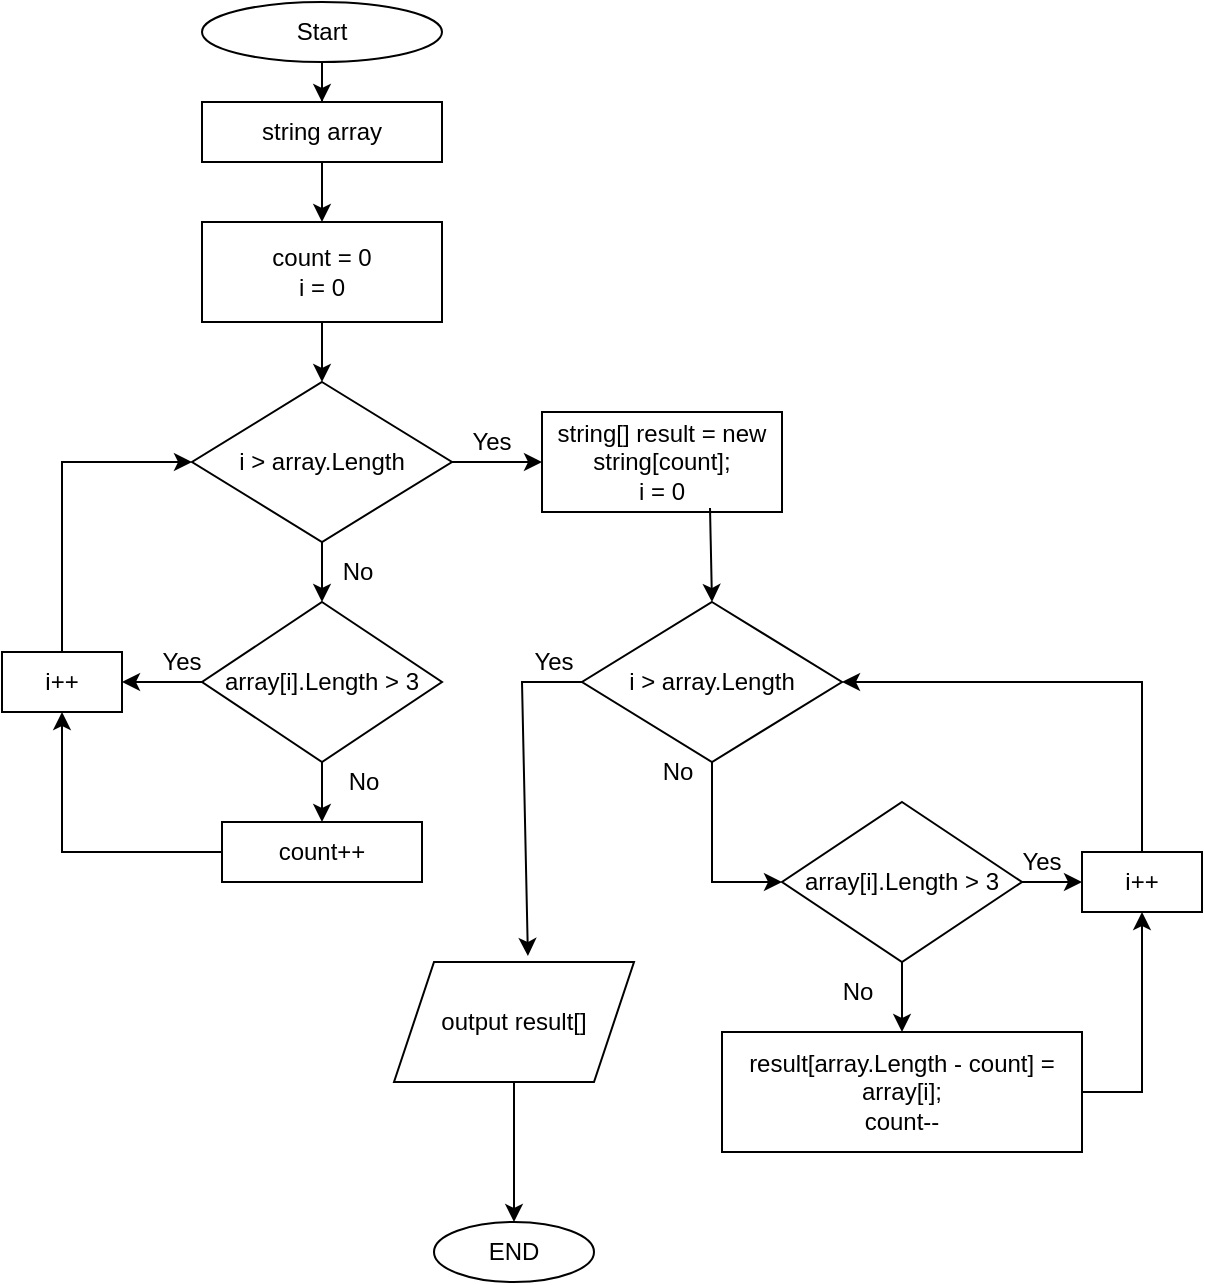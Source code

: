 <mxfile version="21.2.3" type="github">
  <diagram id="C5RBs43oDa-KdzZeNtuy" name="Page-1">
    <mxGraphModel dx="1434" dy="764" grid="1" gridSize="10" guides="1" tooltips="1" connect="1" arrows="1" fold="1" page="1" pageScale="1" pageWidth="827" pageHeight="1169" math="0" shadow="0">
      <root>
        <mxCell id="WIyWlLk6GJQsqaUBKTNV-0" />
        <mxCell id="WIyWlLk6GJQsqaUBKTNV-1" parent="WIyWlLk6GJQsqaUBKTNV-0" />
        <mxCell id="hgT3ovTJ3lAhuqHBjHq7-3" value="" style="edgeStyle=orthogonalEdgeStyle;rounded=0;orthogonalLoop=1;jettySize=auto;html=1;" parent="WIyWlLk6GJQsqaUBKTNV-1" source="hgT3ovTJ3lAhuqHBjHq7-1" target="hgT3ovTJ3lAhuqHBjHq7-2" edge="1">
          <mxGeometry relative="1" as="geometry" />
        </mxCell>
        <mxCell id="hgT3ovTJ3lAhuqHBjHq7-1" value="Start" style="ellipse;whiteSpace=wrap;html=1;" parent="WIyWlLk6GJQsqaUBKTNV-1" vertex="1">
          <mxGeometry x="280" y="10" width="120" height="30" as="geometry" />
        </mxCell>
        <mxCell id="hgT3ovTJ3lAhuqHBjHq7-5" value="" style="edgeStyle=orthogonalEdgeStyle;rounded=0;orthogonalLoop=1;jettySize=auto;html=1;" parent="WIyWlLk6GJQsqaUBKTNV-1" source="hgT3ovTJ3lAhuqHBjHq7-2" target="hgT3ovTJ3lAhuqHBjHq7-4" edge="1">
          <mxGeometry relative="1" as="geometry" />
        </mxCell>
        <mxCell id="hgT3ovTJ3lAhuqHBjHq7-2" value="string array" style="rounded=0;whiteSpace=wrap;html=1;" parent="WIyWlLk6GJQsqaUBKTNV-1" vertex="1">
          <mxGeometry x="280" y="60" width="120" height="30" as="geometry" />
        </mxCell>
        <mxCell id="HZWIZFxz3Ez-i0Jf7gw3-1" value="" style="edgeStyle=orthogonalEdgeStyle;rounded=0;orthogonalLoop=1;jettySize=auto;html=1;" edge="1" parent="WIyWlLk6GJQsqaUBKTNV-1" source="hgT3ovTJ3lAhuqHBjHq7-4" target="HZWIZFxz3Ez-i0Jf7gw3-0">
          <mxGeometry relative="1" as="geometry" />
        </mxCell>
        <mxCell id="hgT3ovTJ3lAhuqHBjHq7-4" value="count = 0&lt;br&gt;i = 0" style="rounded=0;whiteSpace=wrap;html=1;" parent="WIyWlLk6GJQsqaUBKTNV-1" vertex="1">
          <mxGeometry x="280" y="120" width="120" height="50" as="geometry" />
        </mxCell>
        <mxCell id="HZWIZFxz3Ez-i0Jf7gw3-3" value="" style="edgeStyle=orthogonalEdgeStyle;rounded=0;orthogonalLoop=1;jettySize=auto;html=1;" edge="1" parent="WIyWlLk6GJQsqaUBKTNV-1" source="HZWIZFxz3Ez-i0Jf7gw3-0">
          <mxGeometry relative="1" as="geometry">
            <mxPoint x="340" y="310" as="targetPoint" />
          </mxGeometry>
        </mxCell>
        <mxCell id="HZWIZFxz3Ez-i0Jf7gw3-7" value="" style="edgeStyle=orthogonalEdgeStyle;rounded=0;orthogonalLoop=1;jettySize=auto;html=1;" edge="1" parent="WIyWlLk6GJQsqaUBKTNV-1" source="HZWIZFxz3Ez-i0Jf7gw3-0">
          <mxGeometry relative="1" as="geometry">
            <mxPoint x="450" y="240" as="targetPoint" />
          </mxGeometry>
        </mxCell>
        <mxCell id="HZWIZFxz3Ez-i0Jf7gw3-0" value="i &amp;gt; array.Length" style="rhombus;whiteSpace=wrap;html=1;" vertex="1" parent="WIyWlLk6GJQsqaUBKTNV-1">
          <mxGeometry x="275" y="200" width="130" height="80" as="geometry" />
        </mxCell>
        <mxCell id="HZWIZFxz3Ez-i0Jf7gw3-12" value="" style="edgeStyle=orthogonalEdgeStyle;rounded=0;orthogonalLoop=1;jettySize=auto;html=1;" edge="1" parent="WIyWlLk6GJQsqaUBKTNV-1" source="HZWIZFxz3Ez-i0Jf7gw3-4" target="HZWIZFxz3Ez-i0Jf7gw3-11">
          <mxGeometry relative="1" as="geometry" />
        </mxCell>
        <mxCell id="HZWIZFxz3Ez-i0Jf7gw3-15" value="" style="edgeStyle=orthogonalEdgeStyle;rounded=0;orthogonalLoop=1;jettySize=auto;html=1;" edge="1" parent="WIyWlLk6GJQsqaUBKTNV-1" source="HZWIZFxz3Ez-i0Jf7gw3-4" target="HZWIZFxz3Ez-i0Jf7gw3-14">
          <mxGeometry relative="1" as="geometry" />
        </mxCell>
        <mxCell id="HZWIZFxz3Ez-i0Jf7gw3-4" value="array[i].Length &amp;gt; 3" style="rhombus;whiteSpace=wrap;html=1;" vertex="1" parent="WIyWlLk6GJQsqaUBKTNV-1">
          <mxGeometry x="280" y="310" width="120" height="80" as="geometry" />
        </mxCell>
        <mxCell id="HZWIZFxz3Ez-i0Jf7gw3-5" value="No" style="text;html=1;strokeColor=none;fillColor=none;align=center;verticalAlign=middle;whiteSpace=wrap;rounded=0;" vertex="1" parent="WIyWlLk6GJQsqaUBKTNV-1">
          <mxGeometry x="340" y="290" width="36" height="10" as="geometry" />
        </mxCell>
        <mxCell id="HZWIZFxz3Ez-i0Jf7gw3-8" value="string[] result = new string[count];&lt;br&gt;i = 0" style="rounded=0;whiteSpace=wrap;html=1;" vertex="1" parent="WIyWlLk6GJQsqaUBKTNV-1">
          <mxGeometry x="450" y="215" width="120" height="50" as="geometry" />
        </mxCell>
        <mxCell id="HZWIZFxz3Ez-i0Jf7gw3-10" value="Yes" style="text;html=1;strokeColor=none;fillColor=none;align=center;verticalAlign=middle;whiteSpace=wrap;rounded=0;" vertex="1" parent="WIyWlLk6GJQsqaUBKTNV-1">
          <mxGeometry x="405" y="220" width="40" height="20" as="geometry" />
        </mxCell>
        <mxCell id="HZWIZFxz3Ez-i0Jf7gw3-11" value="count++" style="whiteSpace=wrap;html=1;" vertex="1" parent="WIyWlLk6GJQsqaUBKTNV-1">
          <mxGeometry x="290" y="420" width="100" height="30" as="geometry" />
        </mxCell>
        <mxCell id="HZWIZFxz3Ez-i0Jf7gw3-13" value="No" style="text;html=1;strokeColor=none;fillColor=none;align=center;verticalAlign=middle;whiteSpace=wrap;rounded=0;" vertex="1" parent="WIyWlLk6GJQsqaUBKTNV-1">
          <mxGeometry x="340" y="390" width="42" height="20" as="geometry" />
        </mxCell>
        <mxCell id="HZWIZFxz3Ez-i0Jf7gw3-14" value="i++" style="whiteSpace=wrap;html=1;" vertex="1" parent="WIyWlLk6GJQsqaUBKTNV-1">
          <mxGeometry x="180" y="335" width="60" height="30" as="geometry" />
        </mxCell>
        <mxCell id="HZWIZFxz3Ez-i0Jf7gw3-16" value="Yes" style="text;html=1;strokeColor=none;fillColor=none;align=center;verticalAlign=middle;whiteSpace=wrap;rounded=0;" vertex="1" parent="WIyWlLk6GJQsqaUBKTNV-1">
          <mxGeometry x="250" y="330" width="40" height="20" as="geometry" />
        </mxCell>
        <mxCell id="HZWIZFxz3Ez-i0Jf7gw3-17" value="" style="endArrow=classic;html=1;rounded=0;exitX=0;exitY=0.5;exitDx=0;exitDy=0;entryX=0.5;entryY=1;entryDx=0;entryDy=0;" edge="1" parent="WIyWlLk6GJQsqaUBKTNV-1" source="HZWIZFxz3Ez-i0Jf7gw3-11" target="HZWIZFxz3Ez-i0Jf7gw3-14">
          <mxGeometry width="50" height="50" relative="1" as="geometry">
            <mxPoint x="390" y="400" as="sourcePoint" />
            <mxPoint x="210" y="435" as="targetPoint" />
            <Array as="points">
              <mxPoint x="210" y="435" />
            </Array>
          </mxGeometry>
        </mxCell>
        <mxCell id="HZWIZFxz3Ez-i0Jf7gw3-18" value="" style="endArrow=classic;html=1;rounded=0;exitX=0.5;exitY=0;exitDx=0;exitDy=0;entryX=0;entryY=0.5;entryDx=0;entryDy=0;" edge="1" parent="WIyWlLk6GJQsqaUBKTNV-1" source="HZWIZFxz3Ez-i0Jf7gw3-14" target="HZWIZFxz3Ez-i0Jf7gw3-0">
          <mxGeometry width="50" height="50" relative="1" as="geometry">
            <mxPoint x="390" y="400" as="sourcePoint" />
            <mxPoint x="440" y="350" as="targetPoint" />
            <Array as="points">
              <mxPoint x="210" y="240" />
            </Array>
          </mxGeometry>
        </mxCell>
        <mxCell id="HZWIZFxz3Ez-i0Jf7gw3-22" value="" style="edgeStyle=orthogonalEdgeStyle;rounded=0;orthogonalLoop=1;jettySize=auto;html=1;" edge="1" parent="WIyWlLk6GJQsqaUBKTNV-1" source="HZWIZFxz3Ez-i0Jf7gw3-19" target="HZWIZFxz3Ez-i0Jf7gw3-21">
          <mxGeometry relative="1" as="geometry">
            <Array as="points">
              <mxPoint x="535" y="450" />
            </Array>
          </mxGeometry>
        </mxCell>
        <mxCell id="HZWIZFxz3Ez-i0Jf7gw3-19" value="i &amp;gt; array.Length" style="rhombus;whiteSpace=wrap;html=1;" vertex="1" parent="WIyWlLk6GJQsqaUBKTNV-1">
          <mxGeometry x="470" y="310" width="130" height="80" as="geometry" />
        </mxCell>
        <mxCell id="HZWIZFxz3Ez-i0Jf7gw3-31" value="" style="edgeStyle=orthogonalEdgeStyle;rounded=0;orthogonalLoop=1;jettySize=auto;html=1;" edge="1" parent="WIyWlLk6GJQsqaUBKTNV-1" source="HZWIZFxz3Ez-i0Jf7gw3-21" target="HZWIZFxz3Ez-i0Jf7gw3-30">
          <mxGeometry relative="1" as="geometry" />
        </mxCell>
        <mxCell id="HZWIZFxz3Ez-i0Jf7gw3-36" value="" style="edgeStyle=orthogonalEdgeStyle;rounded=0;orthogonalLoop=1;jettySize=auto;html=1;" edge="1" parent="WIyWlLk6GJQsqaUBKTNV-1" source="HZWIZFxz3Ez-i0Jf7gw3-21" target="HZWIZFxz3Ez-i0Jf7gw3-35">
          <mxGeometry relative="1" as="geometry" />
        </mxCell>
        <mxCell id="HZWIZFxz3Ez-i0Jf7gw3-21" value="array[i].Length &amp;gt; 3" style="rhombus;whiteSpace=wrap;html=1;" vertex="1" parent="WIyWlLk6GJQsqaUBKTNV-1">
          <mxGeometry x="570" y="410" width="120" height="80" as="geometry" />
        </mxCell>
        <mxCell id="HZWIZFxz3Ez-i0Jf7gw3-23" value="No" style="text;html=1;strokeColor=none;fillColor=none;align=center;verticalAlign=middle;whiteSpace=wrap;rounded=0;" vertex="1" parent="WIyWlLk6GJQsqaUBKTNV-1">
          <mxGeometry x="500" y="390" width="36" height="10" as="geometry" />
        </mxCell>
        <mxCell id="HZWIZFxz3Ez-i0Jf7gw3-24" value="" style="endArrow=classic;html=1;rounded=0;exitX=0.7;exitY=0.96;exitDx=0;exitDy=0;entryX=0.5;entryY=0;entryDx=0;entryDy=0;exitPerimeter=0;" edge="1" parent="WIyWlLk6GJQsqaUBKTNV-1" source="HZWIZFxz3Ez-i0Jf7gw3-8">
          <mxGeometry width="50" height="50" relative="1" as="geometry">
            <mxPoint x="540" y="265" as="sourcePoint" />
            <mxPoint x="535" y="310" as="targetPoint" />
          </mxGeometry>
        </mxCell>
        <mxCell id="HZWIZFxz3Ez-i0Jf7gw3-28" value="" style="edgeStyle=orthogonalEdgeStyle;rounded=0;orthogonalLoop=1;jettySize=auto;html=1;" edge="1" parent="WIyWlLk6GJQsqaUBKTNV-1" source="HZWIZFxz3Ez-i0Jf7gw3-25" target="HZWIZFxz3Ez-i0Jf7gw3-27">
          <mxGeometry relative="1" as="geometry" />
        </mxCell>
        <mxCell id="HZWIZFxz3Ez-i0Jf7gw3-25" value="output result[]" style="shape=parallelogram;perimeter=parallelogramPerimeter;whiteSpace=wrap;html=1;fixedSize=1;" vertex="1" parent="WIyWlLk6GJQsqaUBKTNV-1">
          <mxGeometry x="376" y="490" width="120" height="60" as="geometry" />
        </mxCell>
        <mxCell id="HZWIZFxz3Ez-i0Jf7gw3-26" value="" style="endArrow=classic;html=1;rounded=0;exitX=0;exitY=0.5;exitDx=0;exitDy=0;entryX=0.558;entryY=-0.05;entryDx=0;entryDy=0;entryPerimeter=0;" edge="1" parent="WIyWlLk6GJQsqaUBKTNV-1" source="HZWIZFxz3Ez-i0Jf7gw3-19" target="HZWIZFxz3Ez-i0Jf7gw3-25">
          <mxGeometry width="50" height="50" relative="1" as="geometry">
            <mxPoint x="390" y="400" as="sourcePoint" />
            <mxPoint x="440" y="350" as="targetPoint" />
            <Array as="points">
              <mxPoint x="440" y="350" />
            </Array>
          </mxGeometry>
        </mxCell>
        <mxCell id="HZWIZFxz3Ez-i0Jf7gw3-27" value="END" style="ellipse;whiteSpace=wrap;html=1;" vertex="1" parent="WIyWlLk6GJQsqaUBKTNV-1">
          <mxGeometry x="396" y="620" width="80" height="30" as="geometry" />
        </mxCell>
        <mxCell id="HZWIZFxz3Ez-i0Jf7gw3-29" value="Yes" style="text;html=1;strokeColor=none;fillColor=none;align=center;verticalAlign=middle;whiteSpace=wrap;rounded=0;" vertex="1" parent="WIyWlLk6GJQsqaUBKTNV-1">
          <mxGeometry x="436" y="330" width="40" height="20" as="geometry" />
        </mxCell>
        <mxCell id="HZWIZFxz3Ez-i0Jf7gw3-30" value="i++" style="whiteSpace=wrap;html=1;" vertex="1" parent="WIyWlLk6GJQsqaUBKTNV-1">
          <mxGeometry x="720" y="435" width="60" height="30" as="geometry" />
        </mxCell>
        <mxCell id="HZWIZFxz3Ez-i0Jf7gw3-32" value="" style="endArrow=classic;html=1;rounded=0;exitX=0.5;exitY=0;exitDx=0;exitDy=0;entryX=1;entryY=0.5;entryDx=0;entryDy=0;" edge="1" parent="WIyWlLk6GJQsqaUBKTNV-1" source="HZWIZFxz3Ez-i0Jf7gw3-30" target="HZWIZFxz3Ez-i0Jf7gw3-19">
          <mxGeometry width="50" height="50" relative="1" as="geometry">
            <mxPoint x="390" y="400" as="sourcePoint" />
            <mxPoint x="440" y="350" as="targetPoint" />
            <Array as="points">
              <mxPoint x="750" y="350" />
            </Array>
          </mxGeometry>
        </mxCell>
        <mxCell id="HZWIZFxz3Ez-i0Jf7gw3-33" value="Yes" style="text;html=1;strokeColor=none;fillColor=none;align=center;verticalAlign=middle;whiteSpace=wrap;rounded=0;" vertex="1" parent="WIyWlLk6GJQsqaUBKTNV-1">
          <mxGeometry x="680" y="430" width="40" height="20" as="geometry" />
        </mxCell>
        <mxCell id="HZWIZFxz3Ez-i0Jf7gw3-34" value="No" style="text;html=1;strokeColor=none;fillColor=none;align=center;verticalAlign=middle;whiteSpace=wrap;rounded=0;" vertex="1" parent="WIyWlLk6GJQsqaUBKTNV-1">
          <mxGeometry x="590" y="500" width="36" height="10" as="geometry" />
        </mxCell>
        <mxCell id="HZWIZFxz3Ez-i0Jf7gw3-35" value="result[array.Length - count] = array[i];&lt;br&gt;count--" style="whiteSpace=wrap;html=1;" vertex="1" parent="WIyWlLk6GJQsqaUBKTNV-1">
          <mxGeometry x="540" y="525" width="180" height="60" as="geometry" />
        </mxCell>
        <mxCell id="HZWIZFxz3Ez-i0Jf7gw3-37" value="" style="endArrow=classic;html=1;rounded=0;exitX=1;exitY=0.5;exitDx=0;exitDy=0;entryX=0.5;entryY=1;entryDx=0;entryDy=0;" edge="1" parent="WIyWlLk6GJQsqaUBKTNV-1" source="HZWIZFxz3Ez-i0Jf7gw3-35" target="HZWIZFxz3Ez-i0Jf7gw3-30">
          <mxGeometry width="50" height="50" relative="1" as="geometry">
            <mxPoint x="390" y="380" as="sourcePoint" />
            <mxPoint x="440" y="330" as="targetPoint" />
            <Array as="points">
              <mxPoint x="750" y="555" />
            </Array>
          </mxGeometry>
        </mxCell>
      </root>
    </mxGraphModel>
  </diagram>
</mxfile>
